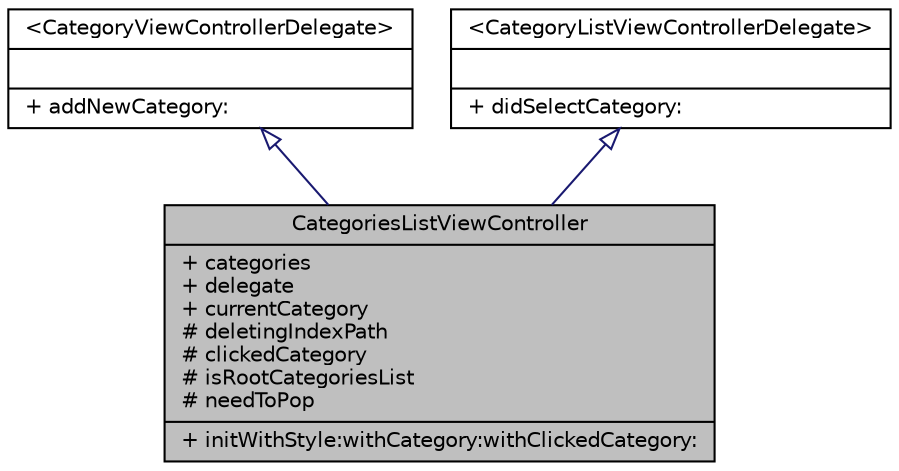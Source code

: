 digraph G
{
  edge [fontname="Helvetica",fontsize="10",labelfontname="Helvetica",labelfontsize="10"];
  node [fontname="Helvetica",fontsize="10",shape=record];
  Node1 [label="{CategoriesListViewController\n|+ categories\l+ delegate\l+ currentCategory\l# deletingIndexPath\l# clickedCategory\l# isRootCategoriesList\l# needToPop\l|+ initWithStyle:withCategory:withClickedCategory:\l}",height=0.2,width=0.4,color="black", fillcolor="grey75", style="filled" fontcolor="black"];
  Node2 -> Node1 [dir=back,color="midnightblue",fontsize="10",style="solid",arrowtail="empty",fontname="Helvetica"];
  Node2 [label="{\<CategoryViewControllerDelegate\>\n||+ addNewCategory:\l}",height=0.2,width=0.4,color="black", fillcolor="white", style="filled",URL="$protocol_category_view_controller_delegate-p.html",tooltip="delegate called when user adds new category"];
  Node3 -> Node1 [dir=back,color="midnightblue",fontsize="10",style="solid",arrowtail="empty",fontname="Helvetica"];
  Node3 [label="{\<CategoryListViewControllerDelegate\>\n||+ didSelectCategory:\l}",height=0.2,width=0.4,color="black", fillcolor="white", style="filled",URL="$protocol_category_list_view_controller_delegate-p.html",tooltip="delegate for CategoryViewController class"];
}
